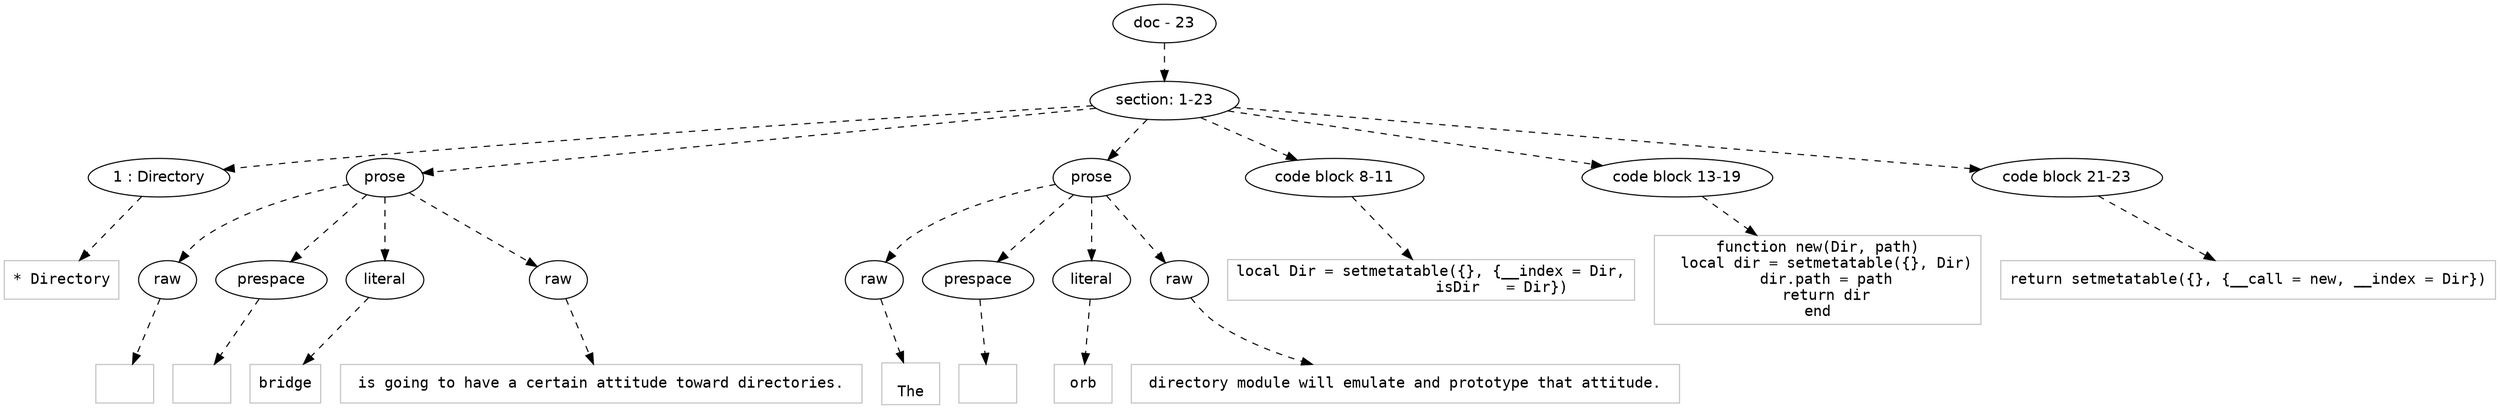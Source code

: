 digraph lpegNode {

node [fontname=Helvetica]
edge [style=dashed]

doc_0 [label="doc - 23"]


doc_0 -> { section_1}
{rank=same; section_1}

section_1 [label="section: 1-23"]


// END RANK doc_0

section_1 -> { header_2 prose_3 prose_4 codeblock_5 codeblock_6 codeblock_7}
{rank=same; header_2 prose_3 prose_4 codeblock_5 codeblock_6 codeblock_7}

header_2 [label="1 : Directory"]

prose_3 [label="prose"]

prose_4 [label="prose"]

codeblock_5 [label="code block 8-11"]

codeblock_6 [label="code block 13-19"]

codeblock_7 [label="code block 21-23"]


// END RANK section_1

header_2 -> leaf_8
leaf_8  [color=Gray,shape=rectangle,fontname=Inconsolata,label="* Directory"]
// END RANK header_2

prose_3 -> { raw_9 prespace_10 literal_11 raw_12}
{rank=same; raw_9 prespace_10 literal_11 raw_12}

raw_9 [label="raw"]

prespace_10 [label="prespace"]

literal_11 [label="literal"]

raw_12 [label="raw"]


// END RANK prose_3

raw_9 -> leaf_13
leaf_13  [color=Gray,shape=rectangle,fontname=Inconsolata,label="
"]
// END RANK raw_9

prespace_10 -> leaf_14
leaf_14  [color=Gray,shape=rectangle,fontname=Inconsolata,label=""]
// END RANK prespace_10

literal_11 -> leaf_15
leaf_15  [color=Gray,shape=rectangle,fontname=Inconsolata,label="bridge"]
// END RANK literal_11

raw_12 -> leaf_16
leaf_16  [color=Gray,shape=rectangle,fontname=Inconsolata,label=" is going to have a certain attitude toward directories. 
"]
// END RANK raw_12

prose_4 -> { raw_17 prespace_18 literal_19 raw_20}
{rank=same; raw_17 prespace_18 literal_19 raw_20}

raw_17 [label="raw"]

prespace_18 [label="prespace"]

literal_19 [label="literal"]

raw_20 [label="raw"]


// END RANK prose_4

raw_17 -> leaf_21
leaf_21  [color=Gray,shape=rectangle,fontname=Inconsolata,label="
The"]
// END RANK raw_17

prespace_18 -> leaf_22
leaf_22  [color=Gray,shape=rectangle,fontname=Inconsolata,label=" "]
// END RANK prespace_18

literal_19 -> leaf_23
leaf_23  [color=Gray,shape=rectangle,fontname=Inconsolata,label="orb"]
// END RANK literal_19

raw_20 -> leaf_24
leaf_24  [color=Gray,shape=rectangle,fontname=Inconsolata,label=" directory module will emulate and prototype that attitude. 
"]
// END RANK raw_20

codeblock_5 -> leaf_25
leaf_25  [color=Gray,shape=rectangle,fontname=Inconsolata,label="local Dir = setmetatable({}, {__index = Dir,
                isDir   = Dir})"]
// END RANK codeblock_5

codeblock_6 -> leaf_26
leaf_26  [color=Gray,shape=rectangle,fontname=Inconsolata,label="function new(Dir, path)
  local dir = setmetatable({}, Dir)
  dir.path = path
  return dir
end"]
// END RANK codeblock_6

codeblock_7 -> leaf_27
leaf_27  [color=Gray,shape=rectangle,fontname=Inconsolata,label="return setmetatable({}, {__call = new, __index = Dir})"]
// END RANK codeblock_7


}
